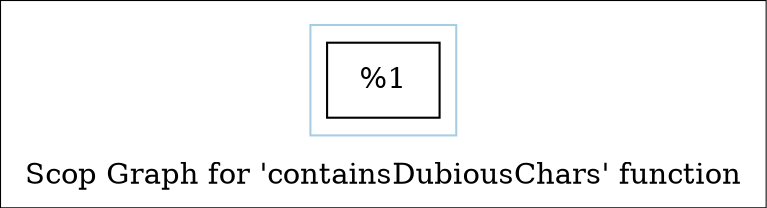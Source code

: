 digraph "Scop Graph for 'containsDubiousChars' function" {
	label="Scop Graph for 'containsDubiousChars' function";

	Node0x18f4d30 [shape=record,label="{%1}"];
	colorscheme = "paired12"
        subgraph cluster_0x1967160 {
          label = "";
          style = solid;
          color = 1
          Node0x18f4d30;
        }
}
